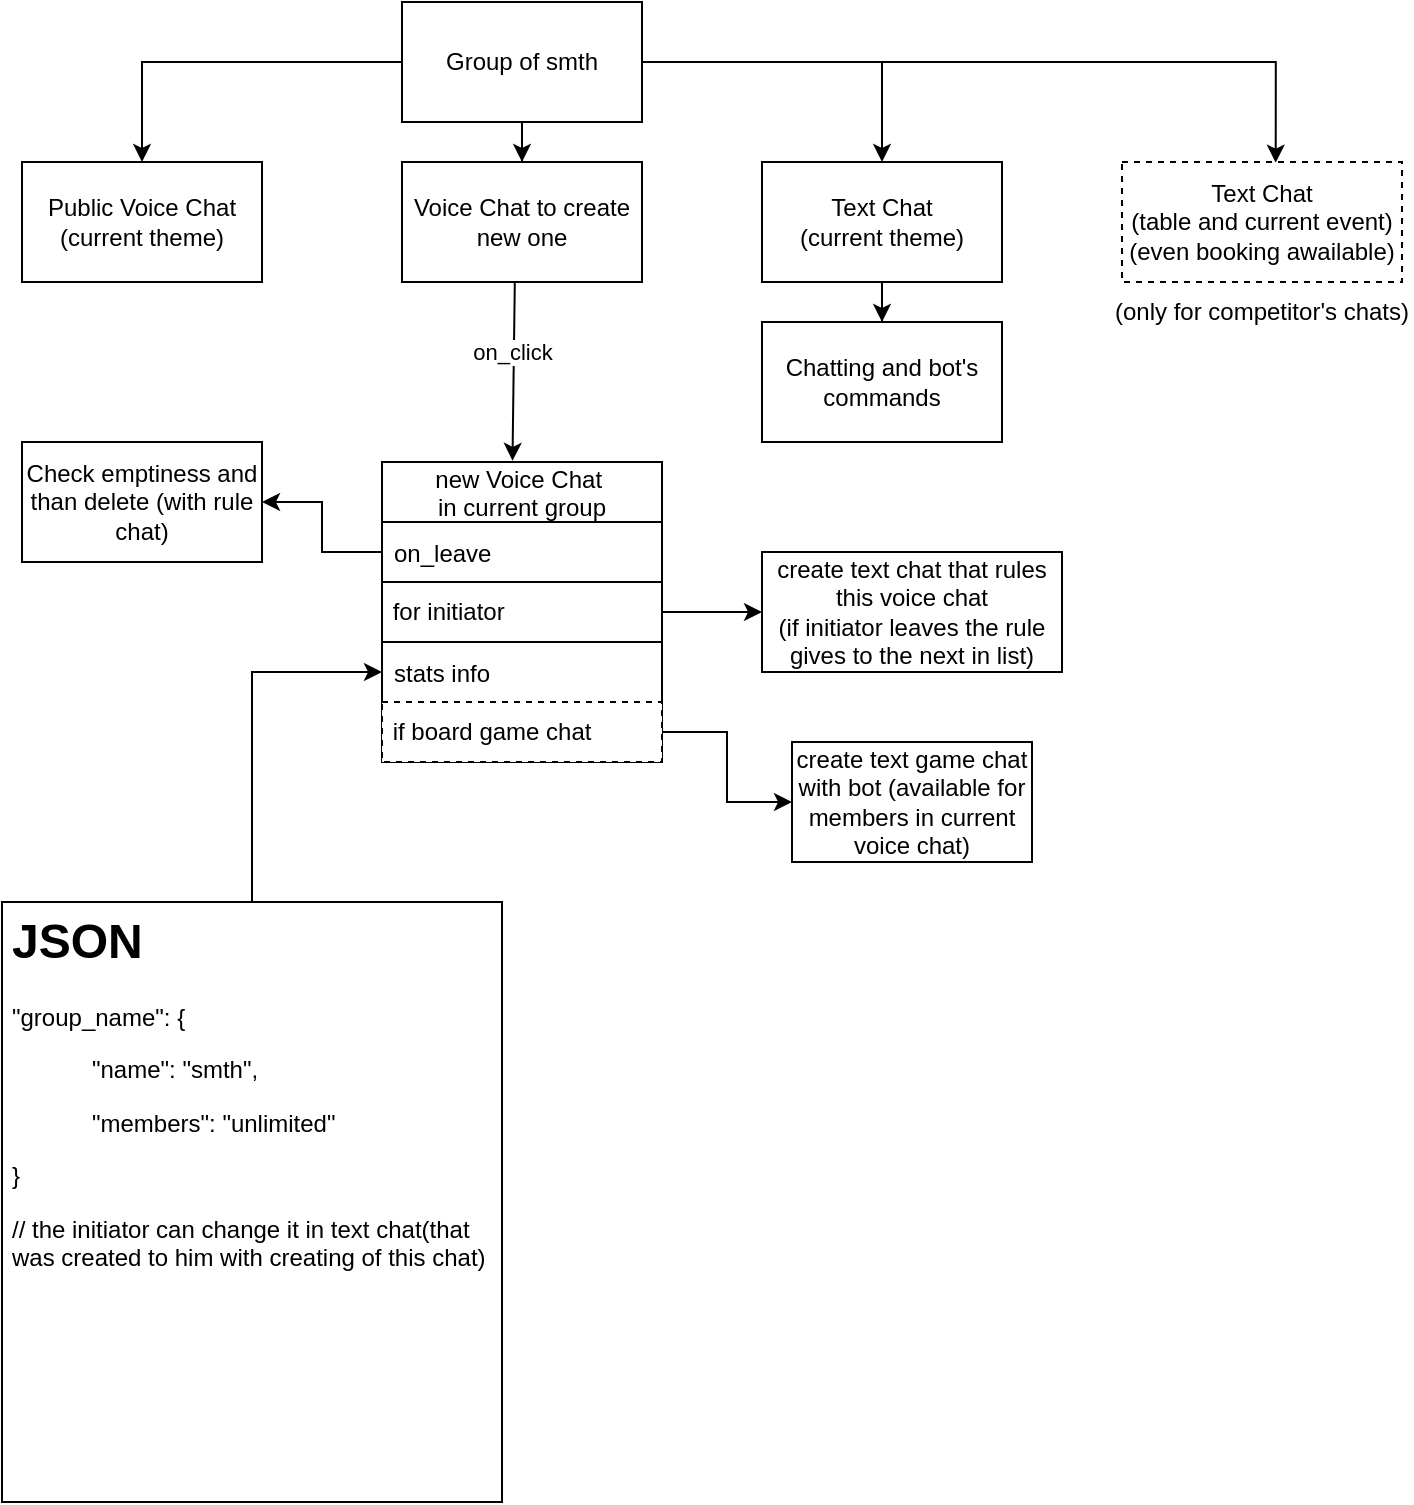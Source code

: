 <mxfile version="18.1.3" type="device" pages="2"><diagram id="kI4yiWbmTNzpKVjSjH_y" name="Channel organization"><mxGraphModel dx="1422" dy="772" grid="1" gridSize="10" guides="1" tooltips="1" connect="1" arrows="1" fold="1" page="1" pageScale="1" pageWidth="850" pageHeight="1100" math="0" shadow="0"><root><mxCell id="0"/><mxCell id="1" parent="0"/><mxCell id="cdJLmKgi8uYjTISeuoCF-3" value="" style="edgeStyle=orthogonalEdgeStyle;rounded=0;orthogonalLoop=1;jettySize=auto;html=1;" parent="1" source="cdJLmKgi8uYjTISeuoCF-1" target="cdJLmKgi8uYjTISeuoCF-2" edge="1"><mxGeometry relative="1" as="geometry"/></mxCell><mxCell id="cdJLmKgi8uYjTISeuoCF-5" value="" style="edgeStyle=orthogonalEdgeStyle;rounded=0;orthogonalLoop=1;jettySize=auto;html=1;" parent="1" source="cdJLmKgi8uYjTISeuoCF-1" target="cdJLmKgi8uYjTISeuoCF-4" edge="1"><mxGeometry relative="1" as="geometry"/></mxCell><mxCell id="cdJLmKgi8uYjTISeuoCF-9" style="edgeStyle=orthogonalEdgeStyle;rounded=0;orthogonalLoop=1;jettySize=auto;html=1;entryX=0.5;entryY=0;entryDx=0;entryDy=0;" parent="1" source="cdJLmKgi8uYjTISeuoCF-1" target="cdJLmKgi8uYjTISeuoCF-10" edge="1"><mxGeometry relative="1" as="geometry"><mxPoint x="730" y="40" as="targetPoint"/></mxGeometry></mxCell><mxCell id="cdJLmKgi8uYjTISeuoCF-31" style="edgeStyle=orthogonalEdgeStyle;rounded=0;orthogonalLoop=1;jettySize=auto;html=1;entryX=0.549;entryY=0.006;entryDx=0;entryDy=0;entryPerimeter=0;" parent="1" source="cdJLmKgi8uYjTISeuoCF-1" target="cdJLmKgi8uYjTISeuoCF-30" edge="1"><mxGeometry relative="1" as="geometry"/></mxCell><mxCell id="cdJLmKgi8uYjTISeuoCF-1" value="Group of smth" style="rounded=0;whiteSpace=wrap;html=1;" parent="1" vertex="1"><mxGeometry x="230" y="10" width="120" height="60" as="geometry"/></mxCell><mxCell id="cdJLmKgi8uYjTISeuoCF-2" value="Public Voice Chat&lt;br&gt;(current theme)" style="rounded=0;whiteSpace=wrap;html=1;" parent="1" vertex="1"><mxGeometry x="40" y="90" width="120" height="60" as="geometry"/></mxCell><mxCell id="cdJLmKgi8uYjTISeuoCF-4" value="Voice Chat to create new one" style="rounded=0;whiteSpace=wrap;html=1;" parent="1" vertex="1"><mxGeometry x="230" y="90" width="120" height="60" as="geometry"/></mxCell><mxCell id="cdJLmKgi8uYjTISeuoCF-34" style="edgeStyle=orthogonalEdgeStyle;rounded=0;orthogonalLoop=1;jettySize=auto;html=1;entryX=0.5;entryY=0;entryDx=0;entryDy=0;" parent="1" source="cdJLmKgi8uYjTISeuoCF-10" target="cdJLmKgi8uYjTISeuoCF-33" edge="1"><mxGeometry relative="1" as="geometry"/></mxCell><mxCell id="cdJLmKgi8uYjTISeuoCF-10" value="Text Chat &lt;br&gt;(current theme)" style="rounded=0;whiteSpace=wrap;html=1;" parent="1" vertex="1"><mxGeometry x="410" y="90" width="120" height="60" as="geometry"/></mxCell><mxCell id="cdJLmKgi8uYjTISeuoCF-11" value="" style="endArrow=classic;html=1;rounded=0;exitX=0.47;exitY=1.007;exitDx=0;exitDy=0;exitPerimeter=0;entryX=0.466;entryY=-0.004;entryDx=0;entryDy=0;entryPerimeter=0;" parent="1" source="cdJLmKgi8uYjTISeuoCF-4" target="cdJLmKgi8uYjTISeuoCF-14" edge="1"><mxGeometry width="50" height="50" relative="1" as="geometry"><mxPoint x="400" y="230" as="sourcePoint"/><mxPoint x="285.32" y="240.12" as="targetPoint"/></mxGeometry></mxCell><mxCell id="cdJLmKgi8uYjTISeuoCF-12" value="on_click&lt;br&gt;" style="edgeLabel;html=1;align=center;verticalAlign=middle;resizable=0;points=[];" parent="cdJLmKgi8uYjTISeuoCF-11" vertex="1" connectable="0"><mxGeometry x="-0.238" y="-1" relative="1" as="geometry"><mxPoint as="offset"/></mxGeometry></mxCell><mxCell id="cdJLmKgi8uYjTISeuoCF-14" value="new Voice Chat &#10;in current group" style="swimlane;fontStyle=0;childLayout=stackLayout;horizontal=1;startSize=30;horizontalStack=0;resizeParent=1;resizeParentMax=0;resizeLast=0;collapsible=1;marginBottom=0;" parent="1" vertex="1"><mxGeometry x="220" y="240" width="140" height="150" as="geometry"/></mxCell><mxCell id="cdJLmKgi8uYjTISeuoCF-15" value="on_leave" style="text;strokeColor=none;fillColor=none;align=left;verticalAlign=middle;spacingLeft=4;spacingRight=4;overflow=hidden;points=[[0,0.5],[1,0.5]];portConstraint=eastwest;rotatable=0;" parent="cdJLmKgi8uYjTISeuoCF-14" vertex="1"><mxGeometry y="30" width="140" height="30" as="geometry"/></mxCell><mxCell id="cdJLmKgi8uYjTISeuoCF-35" value="&amp;nbsp;for initiator" style="rounded=0;whiteSpace=wrap;html=1;strokeColor=default;align=left;" parent="cdJLmKgi8uYjTISeuoCF-14" vertex="1"><mxGeometry y="60" width="140" height="30" as="geometry"/></mxCell><mxCell id="cdJLmKgi8uYjTISeuoCF-16" value="stats info" style="text;strokeColor=none;fillColor=none;align=left;verticalAlign=middle;spacingLeft=4;spacingRight=4;overflow=hidden;points=[[0,0.5],[1,0.5]];portConstraint=eastwest;rotatable=0;" parent="cdJLmKgi8uYjTISeuoCF-14" vertex="1"><mxGeometry y="90" width="140" height="30" as="geometry"/></mxCell><mxCell id="8yK2uqn_J0kx6Cjp54bC-1" value="&amp;nbsp;if board game chat" style="rounded=0;whiteSpace=wrap;html=1;align=left;dashed=1;" parent="cdJLmKgi8uYjTISeuoCF-14" vertex="1"><mxGeometry y="120" width="140" height="30" as="geometry"/></mxCell><mxCell id="cdJLmKgi8uYjTISeuoCF-18" value="Check emptiness and than delete (with rule chat)" style="rounded=0;whiteSpace=wrap;html=1;" parent="1" vertex="1"><mxGeometry x="40" y="230" width="120" height="60" as="geometry"/></mxCell><mxCell id="cdJLmKgi8uYjTISeuoCF-19" style="edgeStyle=orthogonalEdgeStyle;rounded=0;orthogonalLoop=1;jettySize=auto;html=1;entryX=1;entryY=0.5;entryDx=0;entryDy=0;" parent="1" source="cdJLmKgi8uYjTISeuoCF-15" target="cdJLmKgi8uYjTISeuoCF-18" edge="1"><mxGeometry relative="1" as="geometry"/></mxCell><mxCell id="cdJLmKgi8uYjTISeuoCF-24" style="edgeStyle=orthogonalEdgeStyle;rounded=0;orthogonalLoop=1;jettySize=auto;html=1;entryX=0;entryY=0.5;entryDx=0;entryDy=0;" parent="1" source="cdJLmKgi8uYjTISeuoCF-25" target="cdJLmKgi8uYjTISeuoCF-16" edge="1"><mxGeometry relative="1" as="geometry"><mxPoint x="170" y="345.0" as="sourcePoint"/></mxGeometry></mxCell><mxCell id="cdJLmKgi8uYjTISeuoCF-25" value="&lt;h1&gt;JSON&lt;/h1&gt;&lt;p&gt;&quot;group_name&quot;: {&lt;/p&gt;&lt;blockquote style=&quot;margin: 0 0 0 40px; border: none; padding: 0px;&quot;&gt;&lt;p&gt;&lt;span style=&quot;background-color: initial;&quot;&gt;&quot;name&quot;: &quot;smth&quot;,&lt;/span&gt;&lt;/p&gt;&lt;p&gt;&lt;span style=&quot;background-color: initial;&quot;&gt;&quot;members&quot;: &quot;unlimited&quot;&amp;nbsp;&lt;/span&gt;&lt;/p&gt;&lt;/blockquote&gt;&lt;p&gt;&lt;/p&gt;&lt;p&gt;&lt;/p&gt;&lt;p&gt;}&amp;nbsp;&lt;/p&gt;// the initiator can change it in text chat(that was created to him with creating of this chat)" style="text;html=1;strokeColor=default;fillColor=none;spacing=5;spacingTop=-20;whiteSpace=wrap;overflow=hidden;rounded=0;" parent="1" vertex="1"><mxGeometry x="30" y="460" width="250" height="300" as="geometry"/></mxCell><mxCell id="cdJLmKgi8uYjTISeuoCF-30" value="Text Chat&lt;br&gt;(table and current event)&lt;br&gt;(even booking awailable)" style="rounded=0;whiteSpace=wrap;html=1;strokeColor=default;dashed=1;" parent="1" vertex="1"><mxGeometry x="590" y="90" width="140" height="60" as="geometry"/></mxCell><mxCell id="cdJLmKgi8uYjTISeuoCF-32" value="(only for competitor's chats)" style="text;html=1;strokeColor=none;fillColor=none;align=center;verticalAlign=middle;whiteSpace=wrap;rounded=0;dashed=1;" parent="1" vertex="1"><mxGeometry x="585" y="150" width="150" height="30" as="geometry"/></mxCell><mxCell id="cdJLmKgi8uYjTISeuoCF-33" value="Chatting and bot's commands" style="rounded=0;whiteSpace=wrap;html=1;strokeColor=default;" parent="1" vertex="1"><mxGeometry x="410" y="170" width="120" height="60" as="geometry"/></mxCell><mxCell id="cdJLmKgi8uYjTISeuoCF-36" value="create text chat that rules this voice chat&lt;br&gt;(if initiator leaves the rule gives to the next in list)" style="rounded=0;whiteSpace=wrap;html=1;strokeColor=default;" parent="1" vertex="1"><mxGeometry x="410" y="285" width="150" height="60" as="geometry"/></mxCell><mxCell id="cdJLmKgi8uYjTISeuoCF-37" style="edgeStyle=orthogonalEdgeStyle;rounded=0;orthogonalLoop=1;jettySize=auto;html=1;entryX=0;entryY=0.5;entryDx=0;entryDy=0;" parent="1" source="cdJLmKgi8uYjTISeuoCF-35" target="cdJLmKgi8uYjTISeuoCF-36" edge="1"><mxGeometry relative="1" as="geometry"/></mxCell><mxCell id="8yK2uqn_J0kx6Cjp54bC-2" value="create text game chat with bot (available for members in current voice chat)" style="rounded=0;whiteSpace=wrap;html=1;" parent="1" vertex="1"><mxGeometry x="425" y="380" width="120" height="60" as="geometry"/></mxCell><mxCell id="8yK2uqn_J0kx6Cjp54bC-3" style="edgeStyle=orthogonalEdgeStyle;rounded=0;orthogonalLoop=1;jettySize=auto;html=1;" parent="1" source="8yK2uqn_J0kx6Cjp54bC-1" target="8yK2uqn_J0kx6Cjp54bC-2" edge="1"><mxGeometry relative="1" as="geometry"/></mxCell></root></mxGraphModel></diagram><diagram id="q_HeRmv6vFsqvlmhIrx3" name="Content"><mxGraphModel dx="1422" dy="772" grid="1" gridSize="10" guides="1" tooltips="1" connect="1" arrows="1" fold="1" page="1" pageScale="1" pageWidth="850" pageHeight="1100" math="0" shadow="0"><root><mxCell id="0"/><mxCell id="1" parent="0"/></root></mxGraphModel></diagram></mxfile>